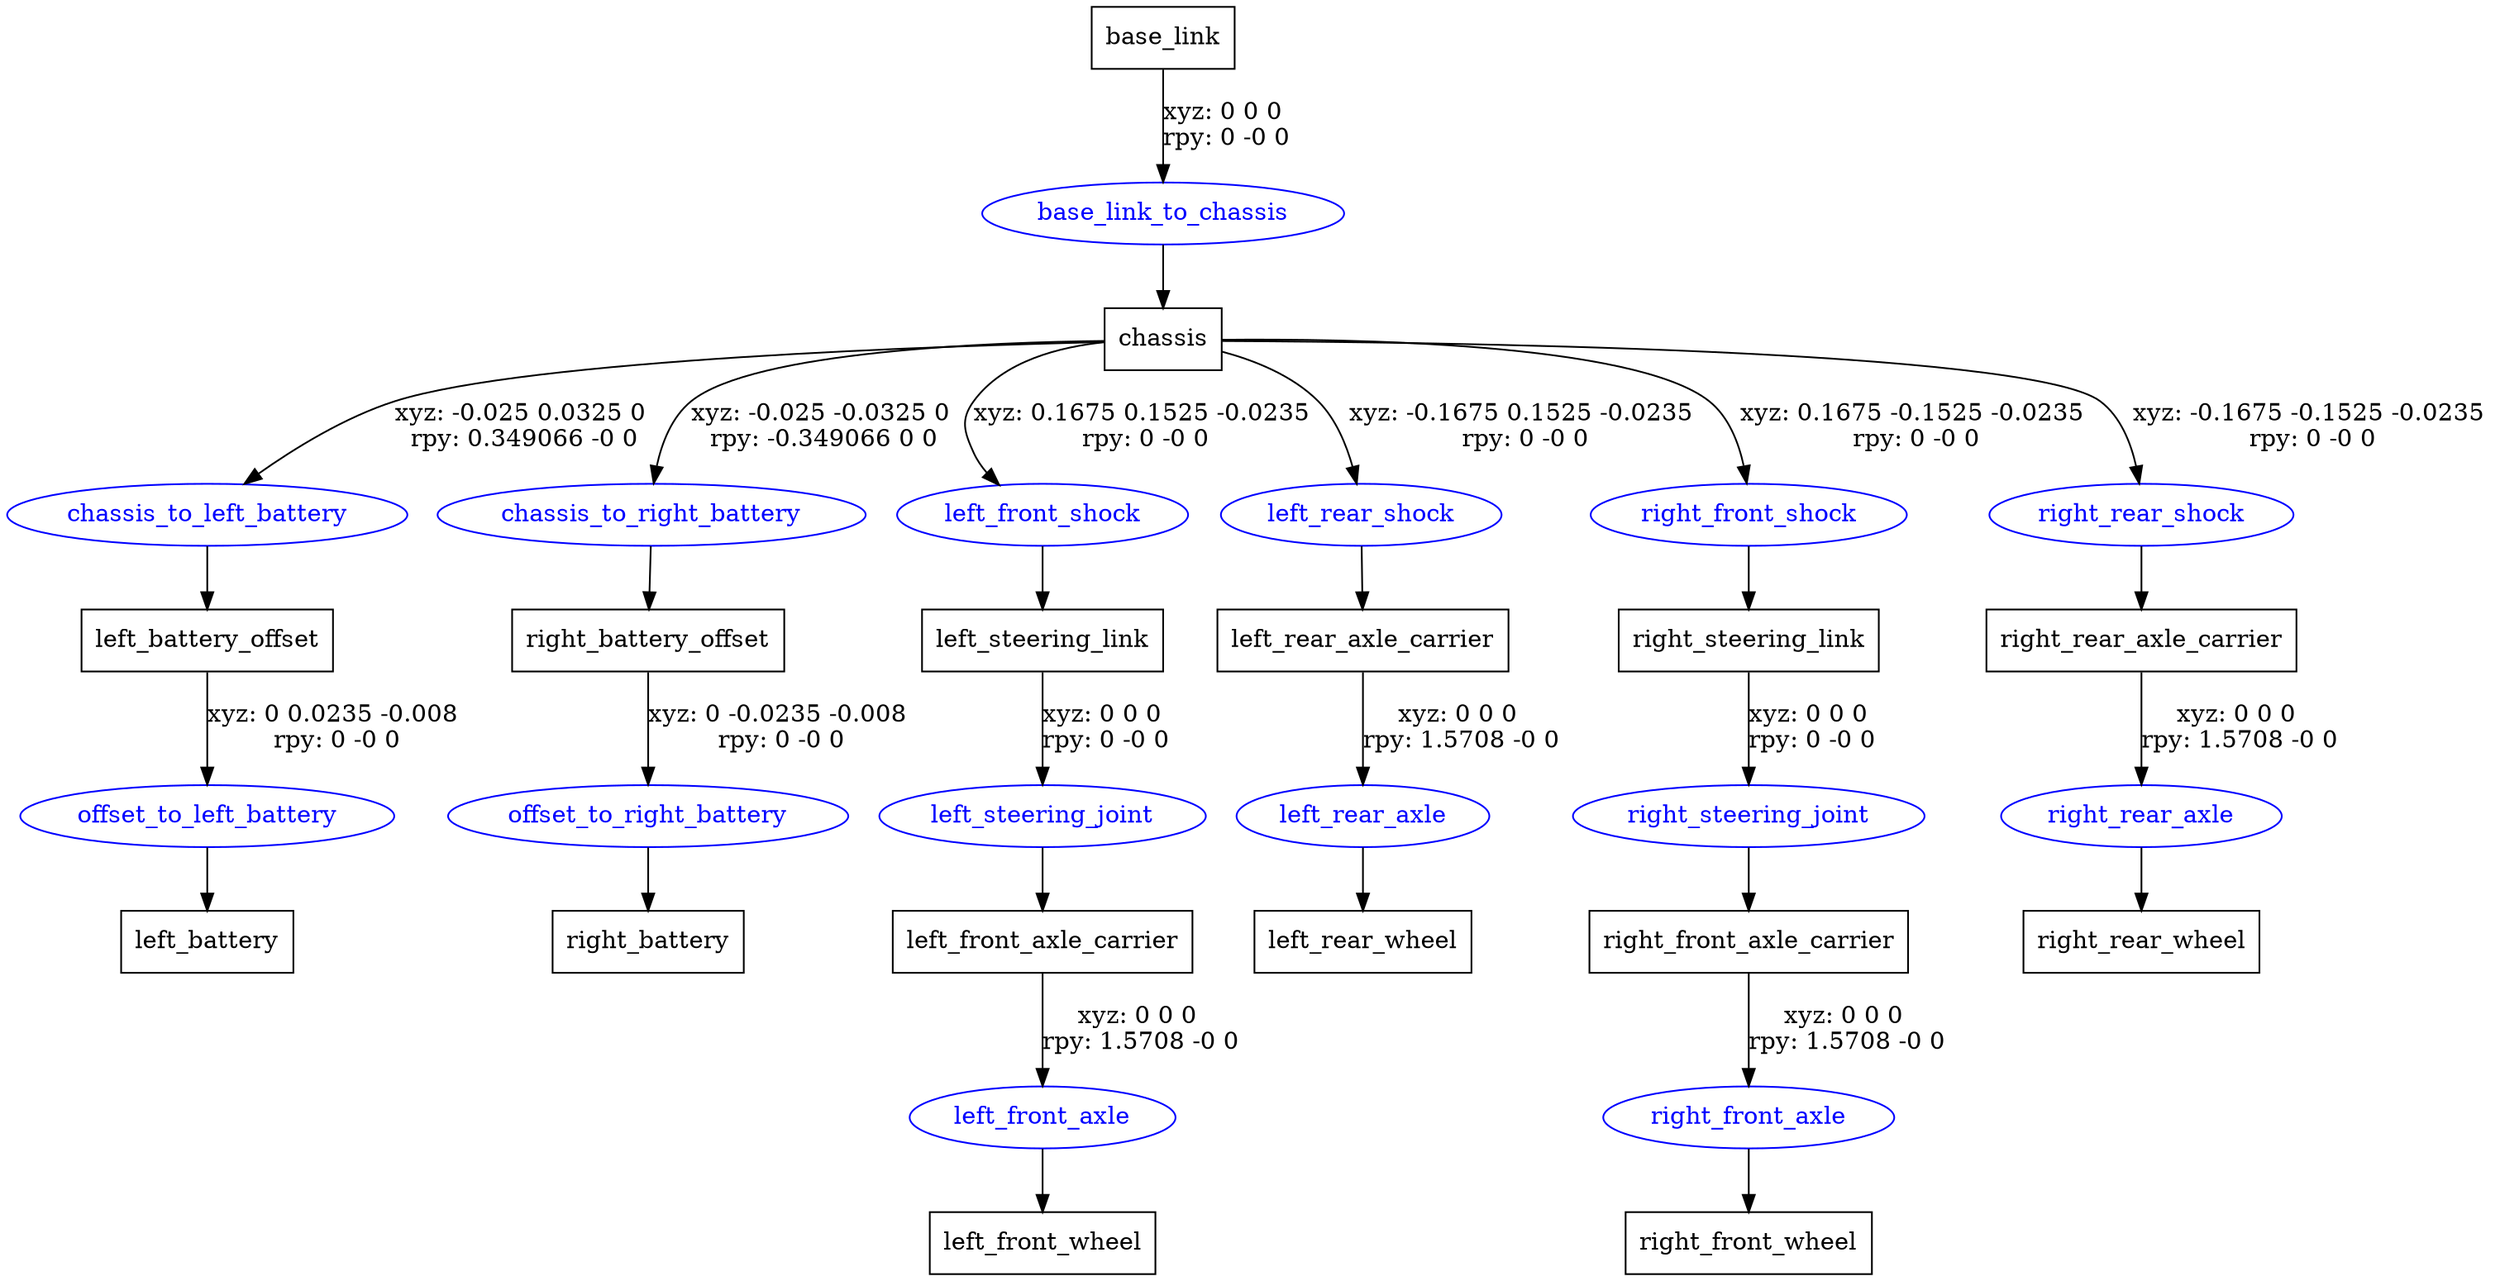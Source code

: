 digraph G {
node [shape=box];
"base_link" [label="base_link"];
"chassis" [label="chassis"];
"left_battery_offset" [label="left_battery_offset"];
"left_battery" [label="left_battery"];
"right_battery_offset" [label="right_battery_offset"];
"right_battery" [label="right_battery"];
"left_steering_link" [label="left_steering_link"];
"left_front_axle_carrier" [label="left_front_axle_carrier"];
"left_front_wheel" [label="left_front_wheel"];
"left_rear_axle_carrier" [label="left_rear_axle_carrier"];
"left_rear_wheel" [label="left_rear_wheel"];
"right_steering_link" [label="right_steering_link"];
"right_front_axle_carrier" [label="right_front_axle_carrier"];
"right_front_wheel" [label="right_front_wheel"];
"right_rear_axle_carrier" [label="right_rear_axle_carrier"];
"right_rear_wheel" [label="right_rear_wheel"];
node [shape=ellipse, color=blue, fontcolor=blue];
"base_link" -> "base_link_to_chassis" [label="xyz: 0 0 0 \nrpy: 0 -0 0"]
"base_link_to_chassis" -> "chassis"
"chassis" -> "chassis_to_left_battery" [label="xyz: -0.025 0.0325 0 \nrpy: 0.349066 -0 0"]
"chassis_to_left_battery" -> "left_battery_offset"
"left_battery_offset" -> "offset_to_left_battery" [label="xyz: 0 0.0235 -0.008 \nrpy: 0 -0 0"]
"offset_to_left_battery" -> "left_battery"
"chassis" -> "chassis_to_right_battery" [label="xyz: -0.025 -0.0325 0 \nrpy: -0.349066 0 0"]
"chassis_to_right_battery" -> "right_battery_offset"
"right_battery_offset" -> "offset_to_right_battery" [label="xyz: 0 -0.0235 -0.008 \nrpy: 0 -0 0"]
"offset_to_right_battery" -> "right_battery"
"chassis" -> "left_front_shock" [label="xyz: 0.1675 0.1525 -0.0235 \nrpy: 0 -0 0"]
"left_front_shock" -> "left_steering_link"
"left_steering_link" -> "left_steering_joint" [label="xyz: 0 0 0 \nrpy: 0 -0 0"]
"left_steering_joint" -> "left_front_axle_carrier"
"left_front_axle_carrier" -> "left_front_axle" [label="xyz: 0 0 0 \nrpy: 1.5708 -0 0"]
"left_front_axle" -> "left_front_wheel"
"chassis" -> "left_rear_shock" [label="xyz: -0.1675 0.1525 -0.0235 \nrpy: 0 -0 0"]
"left_rear_shock" -> "left_rear_axle_carrier"
"left_rear_axle_carrier" -> "left_rear_axle" [label="xyz: 0 0 0 \nrpy: 1.5708 -0 0"]
"left_rear_axle" -> "left_rear_wheel"
"chassis" -> "right_front_shock" [label="xyz: 0.1675 -0.1525 -0.0235 \nrpy: 0 -0 0"]
"right_front_shock" -> "right_steering_link"
"right_steering_link" -> "right_steering_joint" [label="xyz: 0 0 0 \nrpy: 0 -0 0"]
"right_steering_joint" -> "right_front_axle_carrier"
"right_front_axle_carrier" -> "right_front_axle" [label="xyz: 0 0 0 \nrpy: 1.5708 -0 0"]
"right_front_axle" -> "right_front_wheel"
"chassis" -> "right_rear_shock" [label="xyz: -0.1675 -0.1525 -0.0235 \nrpy: 0 -0 0"]
"right_rear_shock" -> "right_rear_axle_carrier"
"right_rear_axle_carrier" -> "right_rear_axle" [label="xyz: 0 0 0 \nrpy: 1.5708 -0 0"]
"right_rear_axle" -> "right_rear_wheel"
}
